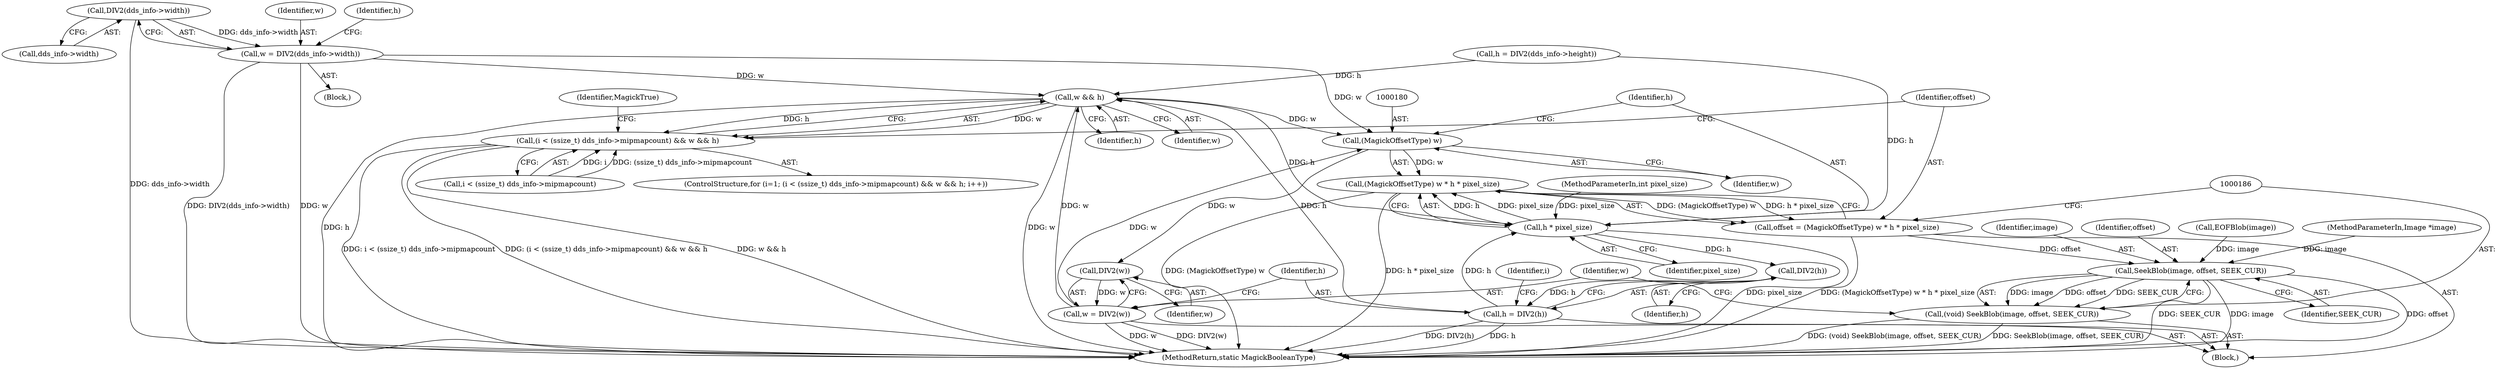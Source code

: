 digraph "0_ImageMagick_21eae25a8db5fdcd112dbcfcd9e5c37e32d32e2f_0@pointer" {
"1000148" [label="(Call,DIV2(dds_info->width))"];
"1000146" [label="(Call,w = DIV2(dds_info->width))"];
"1000170" [label="(Call,w && h)"];
"1000162" [label="(Call,(i < (ssize_t) dds_info->mipmapcount) && w && h)"];
"1000179" [label="(Call,(MagickOffsetType) w)"];
"1000178" [label="(Call,(MagickOffsetType) w * h * pixel_size)"];
"1000176" [label="(Call,offset = (MagickOffsetType) w * h * pixel_size)"];
"1000187" [label="(Call,SeekBlob(image, offset, SEEK_CUR))"];
"1000185" [label="(Call,(void) SeekBlob(image, offset, SEEK_CUR))"];
"1000193" [label="(Call,DIV2(w))"];
"1000191" [label="(Call,w = DIV2(w))"];
"1000182" [label="(Call,h * pixel_size)"];
"1000197" [label="(Call,DIV2(h))"];
"1000195" [label="(Call,h = DIV2(h))"];
"1000158" [label="(ControlStructure,for (i=1; (i < (ssize_t) dds_info->mipmapcount) && w && h; i++))"];
"1000183" [label="(Identifier,h)"];
"1000192" [label="(Identifier,w)"];
"1000172" [label="(Identifier,h)"];
"1000185" [label="(Call,(void) SeekBlob(image, offset, SEEK_CUR))"];
"1000163" [label="(Call,i < (ssize_t) dds_info->mipmapcount)"];
"1000198" [label="(Identifier,h)"];
"1000174" [label="(Identifier,i)"];
"1000187" [label="(Call,SeekBlob(image, offset, SEEK_CUR))"];
"1000194" [label="(Identifier,w)"];
"1000175" [label="(Block,)"];
"1000190" [label="(Identifier,SEEK_CUR)"];
"1000178" [label="(Call,(MagickOffsetType) w * h * pixel_size)"];
"1000200" [label="(Identifier,MagickTrue)"];
"1000146" [label="(Call,w = DIV2(dds_info->width))"];
"1000193" [label="(Call,DIV2(w))"];
"1000197" [label="(Call,DIV2(h))"];
"1000147" [label="(Identifier,w)"];
"1000182" [label="(Call,h * pixel_size)"];
"1000177" [label="(Identifier,offset)"];
"1000179" [label="(Call,(MagickOffsetType) w)"];
"1000181" [label="(Identifier,w)"];
"1000149" [label="(Call,dds_info->width)"];
"1000195" [label="(Call,h = DIV2(h))"];
"1000171" [label="(Identifier,w)"];
"1000188" [label="(Identifier,image)"];
"1000162" [label="(Call,(i < (ssize_t) dds_info->mipmapcount) && w && h)"];
"1000191" [label="(Call,w = DIV2(w))"];
"1000201" [label="(MethodReturn,static MagickBooleanType)"];
"1000105" [label="(MethodParameterIn,int pixel_size)"];
"1000189" [label="(Identifier,offset)"];
"1000152" [label="(Call,h = DIV2(dds_info->height))"];
"1000153" [label="(Identifier,h)"];
"1000114" [label="(Call,EOFBlob(image))"];
"1000103" [label="(MethodParameterIn,Image *image)"];
"1000170" [label="(Call,w && h)"];
"1000148" [label="(Call,DIV2(dds_info->width))"];
"1000176" [label="(Call,offset = (MagickOffsetType) w * h * pixel_size)"];
"1000145" [label="(Block,)"];
"1000196" [label="(Identifier,h)"];
"1000184" [label="(Identifier,pixel_size)"];
"1000148" -> "1000146"  [label="AST: "];
"1000148" -> "1000149"  [label="CFG: "];
"1000149" -> "1000148"  [label="AST: "];
"1000146" -> "1000148"  [label="CFG: "];
"1000148" -> "1000201"  [label="DDG: dds_info->width"];
"1000148" -> "1000146"  [label="DDG: dds_info->width"];
"1000146" -> "1000145"  [label="AST: "];
"1000147" -> "1000146"  [label="AST: "];
"1000153" -> "1000146"  [label="CFG: "];
"1000146" -> "1000201"  [label="DDG: DIV2(dds_info->width)"];
"1000146" -> "1000201"  [label="DDG: w"];
"1000146" -> "1000170"  [label="DDG: w"];
"1000146" -> "1000179"  [label="DDG: w"];
"1000170" -> "1000162"  [label="AST: "];
"1000170" -> "1000171"  [label="CFG: "];
"1000170" -> "1000172"  [label="CFG: "];
"1000171" -> "1000170"  [label="AST: "];
"1000172" -> "1000170"  [label="AST: "];
"1000162" -> "1000170"  [label="CFG: "];
"1000170" -> "1000201"  [label="DDG: h"];
"1000170" -> "1000201"  [label="DDG: w"];
"1000170" -> "1000162"  [label="DDG: w"];
"1000170" -> "1000162"  [label="DDG: h"];
"1000191" -> "1000170"  [label="DDG: w"];
"1000152" -> "1000170"  [label="DDG: h"];
"1000195" -> "1000170"  [label="DDG: h"];
"1000170" -> "1000179"  [label="DDG: w"];
"1000170" -> "1000182"  [label="DDG: h"];
"1000162" -> "1000158"  [label="AST: "];
"1000162" -> "1000163"  [label="CFG: "];
"1000163" -> "1000162"  [label="AST: "];
"1000177" -> "1000162"  [label="CFG: "];
"1000200" -> "1000162"  [label="CFG: "];
"1000162" -> "1000201"  [label="DDG: w && h"];
"1000162" -> "1000201"  [label="DDG: i < (ssize_t) dds_info->mipmapcount"];
"1000162" -> "1000201"  [label="DDG: (i < (ssize_t) dds_info->mipmapcount) && w && h"];
"1000163" -> "1000162"  [label="DDG: i"];
"1000163" -> "1000162"  [label="DDG: (ssize_t) dds_info->mipmapcount"];
"1000179" -> "1000178"  [label="AST: "];
"1000179" -> "1000181"  [label="CFG: "];
"1000180" -> "1000179"  [label="AST: "];
"1000181" -> "1000179"  [label="AST: "];
"1000183" -> "1000179"  [label="CFG: "];
"1000179" -> "1000178"  [label="DDG: w"];
"1000191" -> "1000179"  [label="DDG: w"];
"1000179" -> "1000193"  [label="DDG: w"];
"1000178" -> "1000176"  [label="AST: "];
"1000178" -> "1000182"  [label="CFG: "];
"1000182" -> "1000178"  [label="AST: "];
"1000176" -> "1000178"  [label="CFG: "];
"1000178" -> "1000201"  [label="DDG: h * pixel_size"];
"1000178" -> "1000201"  [label="DDG: (MagickOffsetType) w"];
"1000178" -> "1000176"  [label="DDG: (MagickOffsetType) w"];
"1000178" -> "1000176"  [label="DDG: h * pixel_size"];
"1000182" -> "1000178"  [label="DDG: h"];
"1000182" -> "1000178"  [label="DDG: pixel_size"];
"1000176" -> "1000175"  [label="AST: "];
"1000177" -> "1000176"  [label="AST: "];
"1000186" -> "1000176"  [label="CFG: "];
"1000176" -> "1000201"  [label="DDG: (MagickOffsetType) w * h * pixel_size"];
"1000176" -> "1000187"  [label="DDG: offset"];
"1000187" -> "1000185"  [label="AST: "];
"1000187" -> "1000190"  [label="CFG: "];
"1000188" -> "1000187"  [label="AST: "];
"1000189" -> "1000187"  [label="AST: "];
"1000190" -> "1000187"  [label="AST: "];
"1000185" -> "1000187"  [label="CFG: "];
"1000187" -> "1000201"  [label="DDG: SEEK_CUR"];
"1000187" -> "1000201"  [label="DDG: image"];
"1000187" -> "1000201"  [label="DDG: offset"];
"1000187" -> "1000185"  [label="DDG: image"];
"1000187" -> "1000185"  [label="DDG: offset"];
"1000187" -> "1000185"  [label="DDG: SEEK_CUR"];
"1000114" -> "1000187"  [label="DDG: image"];
"1000103" -> "1000187"  [label="DDG: image"];
"1000185" -> "1000175"  [label="AST: "];
"1000186" -> "1000185"  [label="AST: "];
"1000192" -> "1000185"  [label="CFG: "];
"1000185" -> "1000201"  [label="DDG: (void) SeekBlob(image, offset, SEEK_CUR)"];
"1000185" -> "1000201"  [label="DDG: SeekBlob(image, offset, SEEK_CUR)"];
"1000193" -> "1000191"  [label="AST: "];
"1000193" -> "1000194"  [label="CFG: "];
"1000194" -> "1000193"  [label="AST: "];
"1000191" -> "1000193"  [label="CFG: "];
"1000193" -> "1000191"  [label="DDG: w"];
"1000191" -> "1000175"  [label="AST: "];
"1000192" -> "1000191"  [label="AST: "];
"1000196" -> "1000191"  [label="CFG: "];
"1000191" -> "1000201"  [label="DDG: DIV2(w)"];
"1000191" -> "1000201"  [label="DDG: w"];
"1000182" -> "1000184"  [label="CFG: "];
"1000183" -> "1000182"  [label="AST: "];
"1000184" -> "1000182"  [label="AST: "];
"1000182" -> "1000201"  [label="DDG: pixel_size"];
"1000152" -> "1000182"  [label="DDG: h"];
"1000195" -> "1000182"  [label="DDG: h"];
"1000105" -> "1000182"  [label="DDG: pixel_size"];
"1000182" -> "1000197"  [label="DDG: h"];
"1000197" -> "1000195"  [label="AST: "];
"1000197" -> "1000198"  [label="CFG: "];
"1000198" -> "1000197"  [label="AST: "];
"1000195" -> "1000197"  [label="CFG: "];
"1000197" -> "1000195"  [label="DDG: h"];
"1000195" -> "1000175"  [label="AST: "];
"1000196" -> "1000195"  [label="AST: "];
"1000174" -> "1000195"  [label="CFG: "];
"1000195" -> "1000201"  [label="DDG: DIV2(h)"];
"1000195" -> "1000201"  [label="DDG: h"];
}
